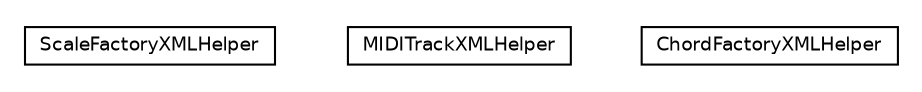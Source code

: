 #!/usr/local/bin/dot
#
# Class diagram 
# Generated by UMLGraph version R5_6-24-gf6e263 (http://www.umlgraph.org/)
#

digraph G {
	edge [fontname="Helvetica",fontsize=10,labelfontname="Helvetica",labelfontsize=10];
	node [fontname="Helvetica",fontsize=10,shape=plaintext];
	nodesep=0.25;
	ranksep=0.5;
	// com.rockhoppertech.music.midi.js.xml.ScaleFactoryXMLHelper
	c454 [label=<<table title="com.rockhoppertech.music.midi.js.xml.ScaleFactoryXMLHelper" border="0" cellborder="1" cellspacing="0" cellpadding="2" port="p" href="./ScaleFactoryXMLHelper.html">
		<tr><td><table border="0" cellspacing="0" cellpadding="1">
<tr><td align="center" balign="center"> ScaleFactoryXMLHelper </td></tr>
		</table></td></tr>
		</table>>, URL="./ScaleFactoryXMLHelper.html", fontname="Helvetica", fontcolor="black", fontsize=9.0];
	// com.rockhoppertech.music.midi.js.xml.MIDITrackXMLHelper
	c455 [label=<<table title="com.rockhoppertech.music.midi.js.xml.MIDITrackXMLHelper" border="0" cellborder="1" cellspacing="0" cellpadding="2" port="p" href="./MIDITrackXMLHelper.html">
		<tr><td><table border="0" cellspacing="0" cellpadding="1">
<tr><td align="center" balign="center"> MIDITrackXMLHelper </td></tr>
		</table></td></tr>
		</table>>, URL="./MIDITrackXMLHelper.html", fontname="Helvetica", fontcolor="black", fontsize=9.0];
	// com.rockhoppertech.music.midi.js.xml.ChordFactoryXMLHelper
	c456 [label=<<table title="com.rockhoppertech.music.midi.js.xml.ChordFactoryXMLHelper" border="0" cellborder="1" cellspacing="0" cellpadding="2" port="p" href="./ChordFactoryXMLHelper.html">
		<tr><td><table border="0" cellspacing="0" cellpadding="1">
<tr><td align="center" balign="center"> ChordFactoryXMLHelper </td></tr>
		</table></td></tr>
		</table>>, URL="./ChordFactoryXMLHelper.html", fontname="Helvetica", fontcolor="black", fontsize=9.0];
}

